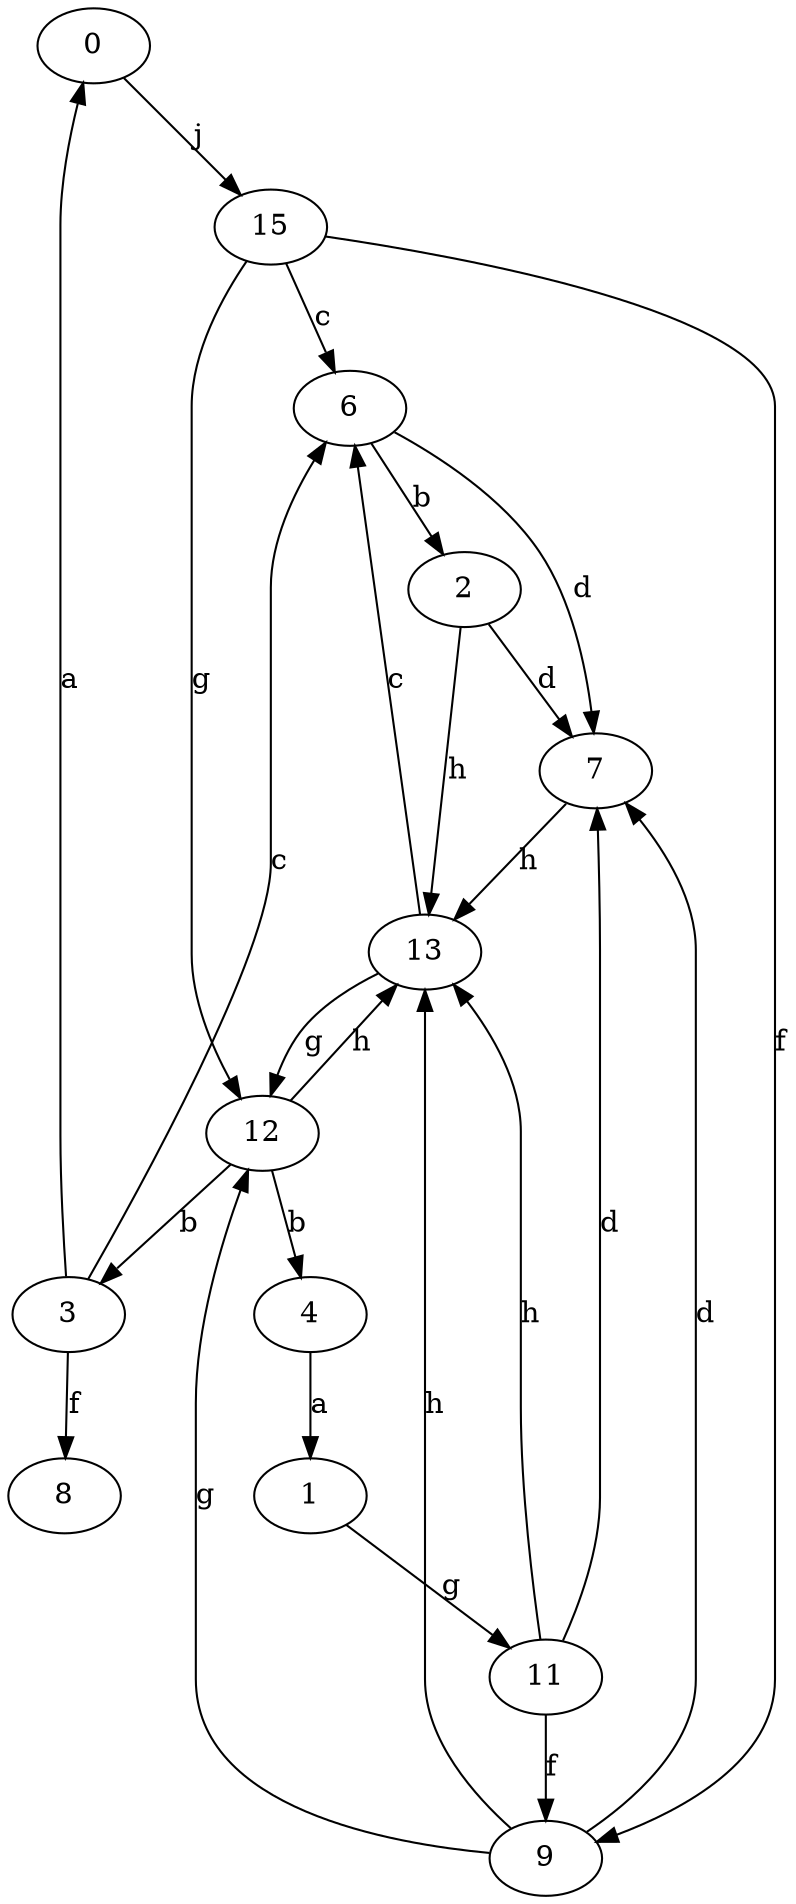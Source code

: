 strict digraph  {
0;
1;
2;
3;
4;
6;
7;
8;
9;
11;
12;
13;
15;
0 -> 15  [label=j];
1 -> 11  [label=g];
2 -> 7  [label=d];
2 -> 13  [label=h];
3 -> 0  [label=a];
3 -> 6  [label=c];
3 -> 8  [label=f];
4 -> 1  [label=a];
6 -> 2  [label=b];
6 -> 7  [label=d];
7 -> 13  [label=h];
9 -> 7  [label=d];
9 -> 12  [label=g];
9 -> 13  [label=h];
11 -> 7  [label=d];
11 -> 9  [label=f];
11 -> 13  [label=h];
12 -> 3  [label=b];
12 -> 4  [label=b];
12 -> 13  [label=h];
13 -> 6  [label=c];
13 -> 12  [label=g];
15 -> 6  [label=c];
15 -> 9  [label=f];
15 -> 12  [label=g];
}
